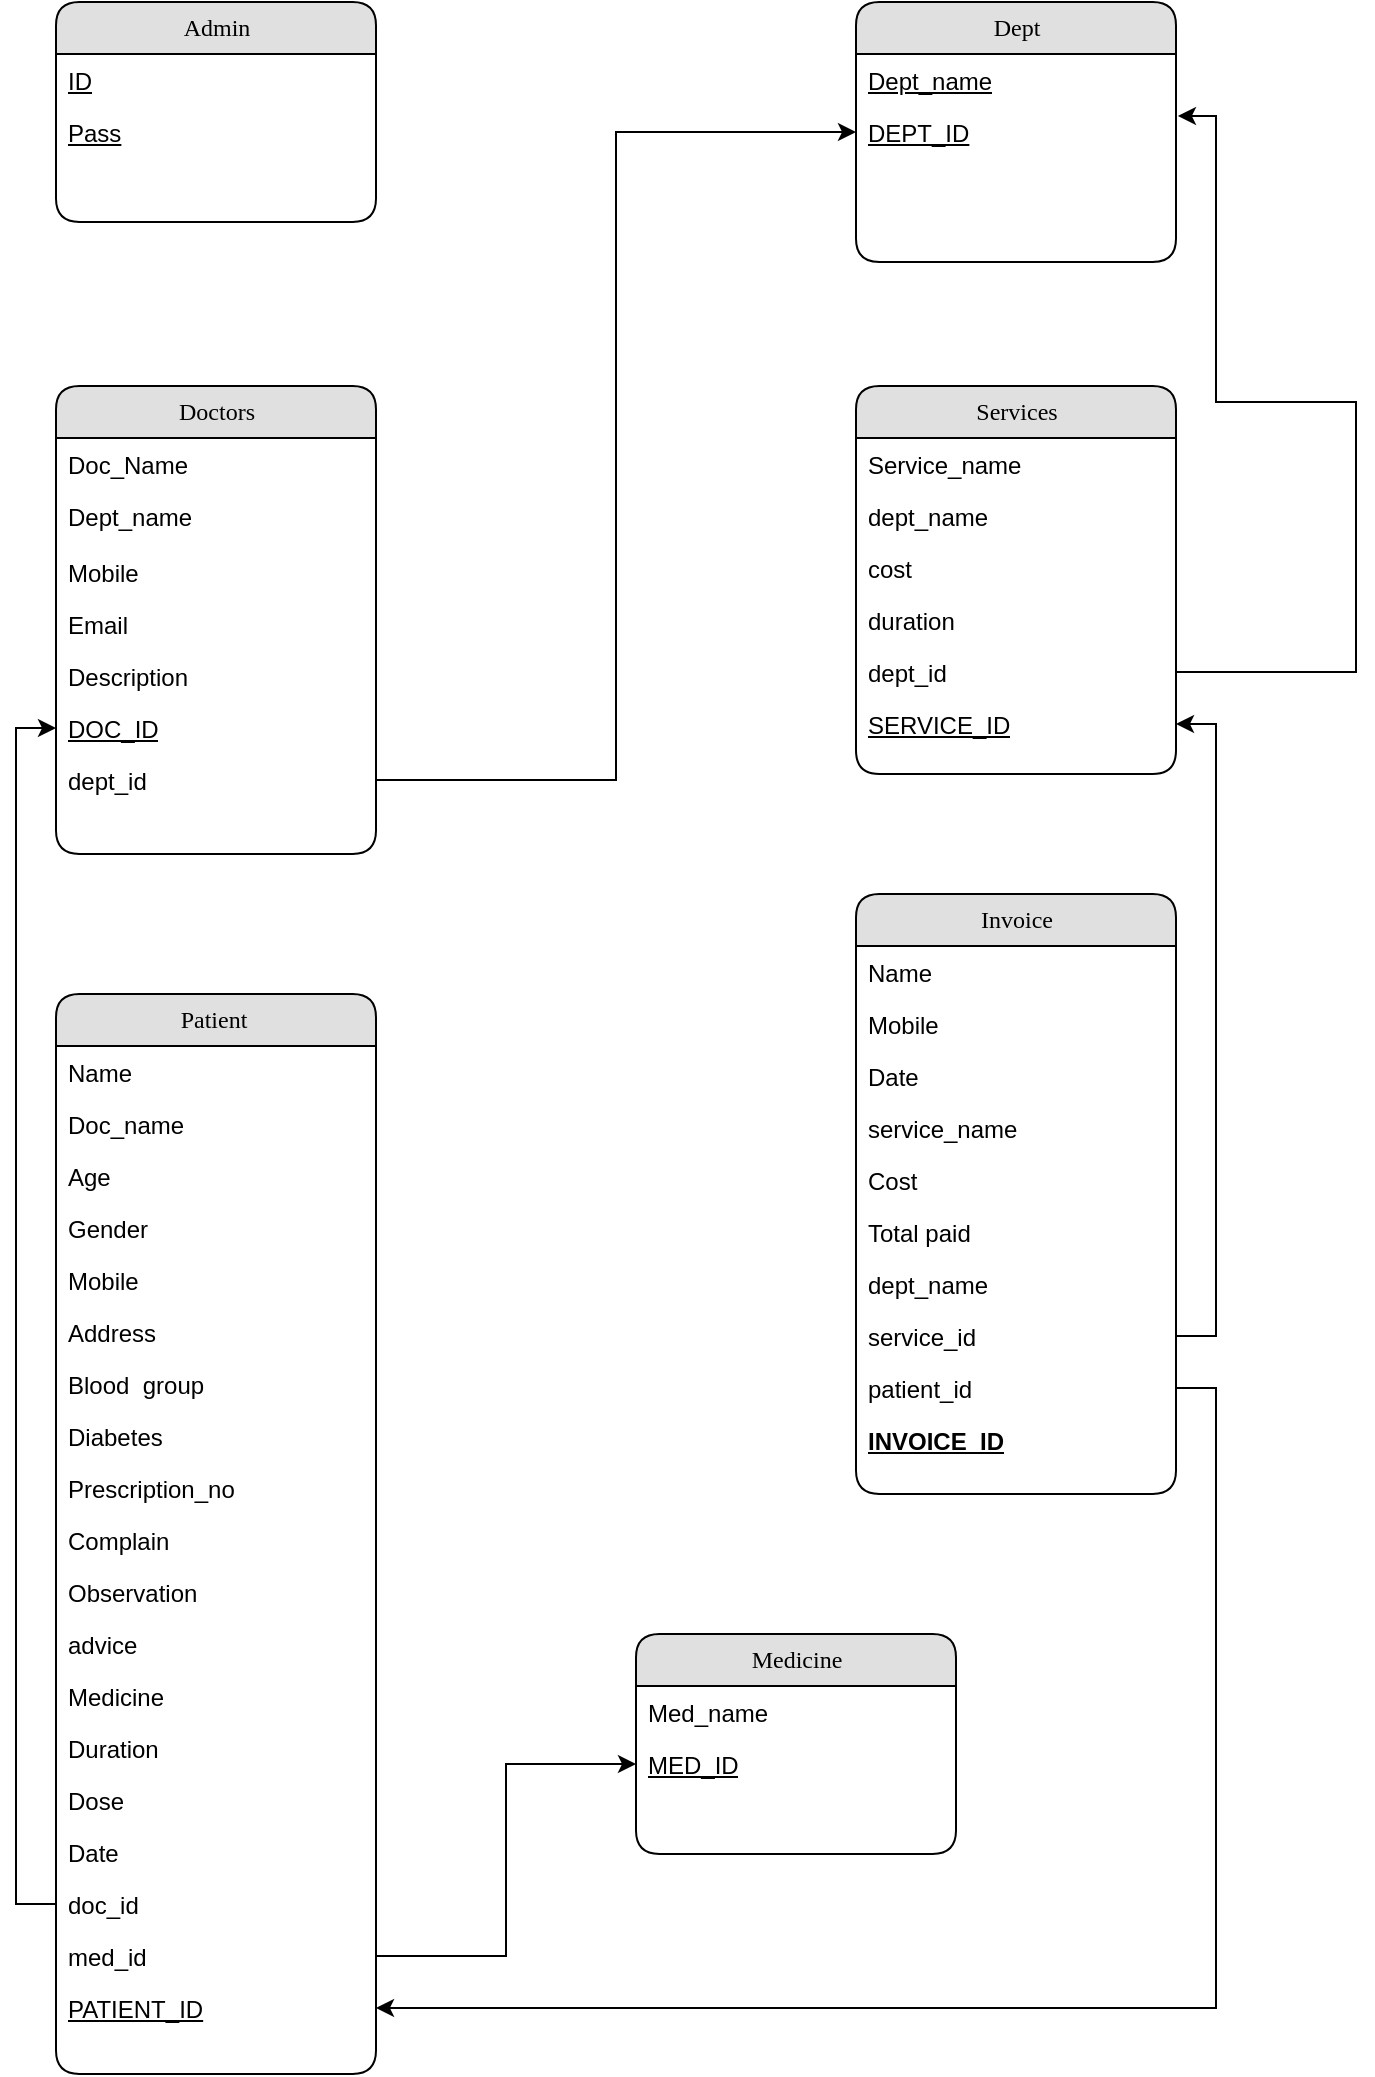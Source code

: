 <mxfile version="12.5.3" type="device"><diagram name="Page-1" id="b520641d-4fe3-3701-9064-5fc419738815"><mxGraphModel dx="1420" dy="772" grid="1" gridSize="10" guides="1" tooltips="1" connect="1" arrows="1" fold="1" page="1" pageScale="1" pageWidth="1100" pageHeight="850" background="#ffffff" math="0" shadow="0"><root><mxCell id="0"/><mxCell id="1" parent="0"/><mxCell id="21ea969265ad0168-6" value="Admin" style="swimlane;html=1;fontStyle=0;childLayout=stackLayout;horizontal=1;startSize=26;fillColor=#e0e0e0;horizontalStack=0;resizeParent=1;resizeLast=0;collapsible=1;marginBottom=0;swimlaneFillColor=#ffffff;align=center;rounded=1;shadow=0;comic=0;labelBackgroundColor=none;strokeWidth=1;fontFamily=Verdana;fontSize=12" parent="1" vertex="1"><mxGeometry x="160" y="74" width="160" height="110" as="geometry"/></mxCell><mxCell id="21ea969265ad0168-7" value="ID" style="text;html=1;strokeColor=none;fillColor=none;spacingLeft=4;spacingRight=4;whiteSpace=wrap;overflow=hidden;rotatable=0;points=[[0,0.5],[1,0.5]];portConstraint=eastwest;fontStyle=4" parent="21ea969265ad0168-6" vertex="1"><mxGeometry y="26" width="160" height="26" as="geometry"/></mxCell><mxCell id="21ea969265ad0168-8" value="Pass" style="text;html=1;strokeColor=none;fillColor=none;spacingLeft=4;spacingRight=4;whiteSpace=wrap;overflow=hidden;rotatable=0;points=[[0,0.5],[1,0.5]];portConstraint=eastwest;fontStyle=4" parent="21ea969265ad0168-6" vertex="1"><mxGeometry y="52" width="160" height="26" as="geometry"/></mxCell><mxCell id="21ea969265ad0168-10" value="Dept" style="swimlane;html=1;fontStyle=0;childLayout=stackLayout;horizontal=1;startSize=26;fillColor=#e0e0e0;horizontalStack=0;resizeParent=1;resizeLast=0;collapsible=1;marginBottom=0;swimlaneFillColor=#ffffff;align=center;rounded=1;shadow=0;comic=0;labelBackgroundColor=none;strokeWidth=1;fontFamily=Verdana;fontSize=12" parent="1" vertex="1"><mxGeometry x="560" y="74" width="160" height="130" as="geometry"/></mxCell><mxCell id="21ea969265ad0168-11" value="Dept_name" style="text;html=1;strokeColor=none;fillColor=none;spacingLeft=4;spacingRight=4;whiteSpace=wrap;overflow=hidden;rotatable=0;points=[[0,0.5],[1,0.5]];portConstraint=eastwest;fontStyle=4" parent="21ea969265ad0168-10" vertex="1"><mxGeometry y="26" width="160" height="26" as="geometry"/></mxCell><mxCell id="CUdJERFhMysfeyE-im5j-1" value="DEPT_ID" style="text;html=1;strokeColor=none;fillColor=none;spacingLeft=4;spacingRight=4;whiteSpace=wrap;overflow=hidden;rotatable=0;points=[[0,0.5],[1,0.5]];portConstraint=eastwest;fontStyle=4" vertex="1" parent="21ea969265ad0168-10"><mxGeometry y="52" width="160" height="26" as="geometry"/></mxCell><mxCell id="21ea969265ad0168-14" value="Doctors" style="swimlane;html=1;fontStyle=0;childLayout=stackLayout;horizontal=1;startSize=26;fillColor=#e0e0e0;horizontalStack=0;resizeParent=1;resizeLast=0;collapsible=1;marginBottom=0;swimlaneFillColor=#ffffff;align=center;rounded=1;shadow=0;comic=0;labelBackgroundColor=none;strokeWidth=1;fontFamily=Verdana;fontSize=12" parent="1" vertex="1"><mxGeometry x="160" y="266" width="160" height="234" as="geometry"/></mxCell><mxCell id="21ea969265ad0168-15" value="Doc_Name" style="text;html=1;strokeColor=none;fillColor=none;spacingLeft=4;spacingRight=4;whiteSpace=wrap;overflow=hidden;rotatable=0;points=[[0,0.5],[1,0.5]];portConstraint=eastwest;fontStyle=0" parent="21ea969265ad0168-14" vertex="1"><mxGeometry y="26" width="160" height="26" as="geometry"/></mxCell><mxCell id="21ea969265ad0168-16" value="Dept_name" style="text;html=1;strokeColor=none;fillColor=none;spacingLeft=4;spacingRight=4;whiteSpace=wrap;overflow=hidden;rotatable=0;points=[[0,0.5],[1,0.5]];portConstraint=eastwest;fontStyle=0" parent="21ea969265ad0168-14" vertex="1"><mxGeometry y="52" width="160" height="28" as="geometry"/></mxCell><mxCell id="21ea969265ad0168-17" value="Mobile" style="text;html=1;strokeColor=none;fillColor=none;spacingLeft=4;spacingRight=4;whiteSpace=wrap;overflow=hidden;rotatable=0;points=[[0,0.5],[1,0.5]];portConstraint=eastwest;" parent="21ea969265ad0168-14" vertex="1"><mxGeometry y="80" width="160" height="26" as="geometry"/></mxCell><mxCell id="dsAVOG1PFL4FqSGwWGif-3" value="Email" style="text;html=1;strokeColor=none;fillColor=none;spacingLeft=4;spacingRight=4;whiteSpace=wrap;overflow=hidden;rotatable=0;points=[[0,0.5],[1,0.5]];portConstraint=eastwest;" parent="21ea969265ad0168-14" vertex="1"><mxGeometry y="106" width="160" height="26" as="geometry"/></mxCell><mxCell id="dsAVOG1PFL4FqSGwWGif-4" value="Description" style="text;html=1;strokeColor=none;fillColor=none;spacingLeft=4;spacingRight=4;whiteSpace=wrap;overflow=hidden;rotatable=0;points=[[0,0.5],[1,0.5]];portConstraint=eastwest;" parent="21ea969265ad0168-14" vertex="1"><mxGeometry y="132" width="160" height="26" as="geometry"/></mxCell><mxCell id="CUdJERFhMysfeyE-im5j-2" value="DOC_ID" style="text;html=1;strokeColor=none;fillColor=none;spacingLeft=4;spacingRight=4;whiteSpace=wrap;overflow=hidden;rotatable=0;points=[[0,0.5],[1,0.5]];portConstraint=eastwest;fontStyle=4" vertex="1" parent="21ea969265ad0168-14"><mxGeometry y="158" width="160" height="26" as="geometry"/></mxCell><mxCell id="CUdJERFhMysfeyE-im5j-3" value="dept_id" style="text;html=1;strokeColor=none;fillColor=none;spacingLeft=4;spacingRight=4;whiteSpace=wrap;overflow=hidden;rotatable=0;points=[[0,0.5],[1,0.5]];portConstraint=eastwest;" vertex="1" parent="21ea969265ad0168-14"><mxGeometry y="184" width="160" height="26" as="geometry"/></mxCell><mxCell id="21ea969265ad0168-18" value="Patient&amp;nbsp;" style="swimlane;html=1;fontStyle=0;childLayout=stackLayout;horizontal=1;startSize=26;fillColor=#e0e0e0;horizontalStack=0;resizeParent=1;resizeLast=0;collapsible=1;marginBottom=0;swimlaneFillColor=#ffffff;align=center;rounded=1;shadow=0;comic=0;labelBackgroundColor=none;strokeWidth=1;fontFamily=Verdana;fontSize=12" parent="1" vertex="1"><mxGeometry x="160" y="570" width="160" height="540" as="geometry"/></mxCell><mxCell id="21ea969265ad0168-19" value="Name" style="text;html=1;strokeColor=none;fillColor=none;spacingLeft=4;spacingRight=4;whiteSpace=wrap;overflow=hidden;rotatable=0;points=[[0,0.5],[1,0.5]];portConstraint=eastwest;fontStyle=0" parent="21ea969265ad0168-18" vertex="1"><mxGeometry y="26" width="160" height="26" as="geometry"/></mxCell><mxCell id="21ea969265ad0168-20" value="Doc_name" style="text;html=1;strokeColor=none;fillColor=none;spacingLeft=4;spacingRight=4;whiteSpace=wrap;overflow=hidden;rotatable=0;points=[[0,0.5],[1,0.5]];portConstraint=eastwest;" parent="21ea969265ad0168-18" vertex="1"><mxGeometry y="52" width="160" height="26" as="geometry"/></mxCell><mxCell id="21ea969265ad0168-51" value="Age" style="text;html=1;strokeColor=none;fillColor=none;spacingLeft=4;spacingRight=4;whiteSpace=wrap;overflow=hidden;rotatable=0;points=[[0,0.5],[1,0.5]];portConstraint=eastwest;" parent="21ea969265ad0168-18" vertex="1"><mxGeometry y="78" width="160" height="26" as="geometry"/></mxCell><mxCell id="21ea969265ad0168-21" value="Gender" style="text;html=1;strokeColor=none;fillColor=none;spacingLeft=4;spacingRight=4;whiteSpace=wrap;overflow=hidden;rotatable=0;points=[[0,0.5],[1,0.5]];portConstraint=eastwest;" parent="21ea969265ad0168-18" vertex="1"><mxGeometry y="104" width="160" height="26" as="geometry"/></mxCell><mxCell id="dsAVOG1PFL4FqSGwWGif-6" value="Mobile" style="text;html=1;strokeColor=none;fillColor=none;spacingLeft=4;spacingRight=4;whiteSpace=wrap;overflow=hidden;rotatable=0;points=[[0,0.5],[1,0.5]];portConstraint=eastwest;fontStyle=0" parent="21ea969265ad0168-18" vertex="1"><mxGeometry y="130" width="160" height="26" as="geometry"/></mxCell><mxCell id="dsAVOG1PFL4FqSGwWGif-5" value="Address" style="text;html=1;strokeColor=none;fillColor=none;spacingLeft=4;spacingRight=4;whiteSpace=wrap;overflow=hidden;rotatable=0;points=[[0,0.5],[1,0.5]];portConstraint=eastwest;" parent="21ea969265ad0168-18" vertex="1"><mxGeometry y="156" width="160" height="26" as="geometry"/></mxCell><mxCell id="dsAVOG1PFL4FqSGwWGif-7" value="Blood&amp;nbsp; group&lt;span style=&quot;color: rgba(0 , 0 , 0 , 0) ; font-family: monospace ; font-size: 0px ; white-space: nowrap&quot;&gt;%3CmxGraphModel%3E%3Croot%3E%3CmxCell%20id%3D%220%22%2F%3E%3CmxCell%20id%3D%221%22%20parent%3D%220%22%2F%3E%3CmxCell%20id%3D%222%22%20value%3D%22Address%22%20style%3D%22text%3Bhtml%3D1%3BstrokeColor%3Dnone%3BfillColor%3Dnone%3BspacingLeft%3D4%3BspacingRight%3D4%3BwhiteSpace%3Dwrap%3Boverflow%3Dhidden%3Brotatable%3D0%3Bpoints%3D%5B%5B0%2C0.5%5D%2C%5B1%2C0.5%5D%5D%3BportConstraint%3Deastwest%3B%22%20vertex%3D%221%22%20parent%3D%221%22%3E%3CmxGeometry%20x%3D%22160%22%20y%3D%22726%22%20width%3D%22160%22%20height%3D%2226%22%20as%3D%22geometry%22%2F%3E%3C%2FmxCell%3E%3C%2Froot%3E%3C%2FmxGraphModel%3E&lt;/span&gt;" style="text;html=1;strokeColor=none;fillColor=none;spacingLeft=4;spacingRight=4;whiteSpace=wrap;overflow=hidden;rotatable=0;points=[[0,0.5],[1,0.5]];portConstraint=eastwest;" parent="21ea969265ad0168-18" vertex="1"><mxGeometry y="182" width="160" height="26" as="geometry"/></mxCell><mxCell id="dsAVOG1PFL4FqSGwWGif-8" value="Diabetes" style="text;html=1;strokeColor=none;fillColor=none;spacingLeft=4;spacingRight=4;whiteSpace=wrap;overflow=hidden;rotatable=0;points=[[0,0.5],[1,0.5]];portConstraint=eastwest;" parent="21ea969265ad0168-18" vertex="1"><mxGeometry y="208" width="160" height="26" as="geometry"/></mxCell><mxCell id="dsAVOG1PFL4FqSGwWGif-9" value="Prescription_no" style="text;html=1;strokeColor=none;fillColor=none;spacingLeft=4;spacingRight=4;whiteSpace=wrap;overflow=hidden;rotatable=0;points=[[0,0.5],[1,0.5]];portConstraint=eastwest;" parent="21ea969265ad0168-18" vertex="1"><mxGeometry y="234" width="160" height="26" as="geometry"/></mxCell><mxCell id="dsAVOG1PFL4FqSGwWGif-12" value="Complain" style="text;html=1;strokeColor=none;fillColor=none;spacingLeft=4;spacingRight=4;whiteSpace=wrap;overflow=hidden;rotatable=0;points=[[0,0.5],[1,0.5]];portConstraint=eastwest;" parent="21ea969265ad0168-18" vertex="1"><mxGeometry y="260" width="160" height="26" as="geometry"/></mxCell><mxCell id="dsAVOG1PFL4FqSGwWGif-11" value="Observation" style="text;html=1;strokeColor=none;fillColor=none;spacingLeft=4;spacingRight=4;whiteSpace=wrap;overflow=hidden;rotatable=0;points=[[0,0.5],[1,0.5]];portConstraint=eastwest;" parent="21ea969265ad0168-18" vertex="1"><mxGeometry y="286" width="160" height="26" as="geometry"/></mxCell><mxCell id="dsAVOG1PFL4FqSGwWGif-13" value="advice" style="text;html=1;strokeColor=none;fillColor=none;spacingLeft=4;spacingRight=4;whiteSpace=wrap;overflow=hidden;rotatable=0;points=[[0,0.5],[1,0.5]];portConstraint=eastwest;" parent="21ea969265ad0168-18" vertex="1"><mxGeometry y="312" width="160" height="26" as="geometry"/></mxCell><mxCell id="dsAVOG1PFL4FqSGwWGif-41" value="Medicine" style="text;html=1;strokeColor=none;fillColor=none;spacingLeft=4;spacingRight=4;whiteSpace=wrap;overflow=hidden;rotatable=0;points=[[0,0.5],[1,0.5]];portConstraint=eastwest;" parent="21ea969265ad0168-18" vertex="1"><mxGeometry y="338" width="160" height="26" as="geometry"/></mxCell><mxCell id="dsAVOG1PFL4FqSGwWGif-45" value="Duration" style="text;html=1;strokeColor=none;fillColor=none;spacingLeft=4;spacingRight=4;whiteSpace=wrap;overflow=hidden;rotatable=0;points=[[0,0.5],[1,0.5]];portConstraint=eastwest;" parent="21ea969265ad0168-18" vertex="1"><mxGeometry y="364" width="160" height="26" as="geometry"/></mxCell><mxCell id="dsAVOG1PFL4FqSGwWGif-44" value="Dose" style="text;html=1;strokeColor=none;fillColor=none;spacingLeft=4;spacingRight=4;whiteSpace=wrap;overflow=hidden;rotatable=0;points=[[0,0.5],[1,0.5]];portConstraint=eastwest;" parent="21ea969265ad0168-18" vertex="1"><mxGeometry y="390" width="160" height="26" as="geometry"/></mxCell><mxCell id="dsAVOG1PFL4FqSGwWGif-46" value="Date" style="text;html=1;strokeColor=none;fillColor=none;spacingLeft=4;spacingRight=4;whiteSpace=wrap;overflow=hidden;rotatable=0;points=[[0,0.5],[1,0.5]];portConstraint=eastwest;" parent="21ea969265ad0168-18" vertex="1"><mxGeometry y="416" width="160" height="26" as="geometry"/></mxCell><mxCell id="CUdJERFhMysfeyE-im5j-10" value="doc_id" style="text;html=1;strokeColor=none;fillColor=none;spacingLeft=4;spacingRight=4;whiteSpace=wrap;overflow=hidden;rotatable=0;points=[[0,0.5],[1,0.5]];portConstraint=eastwest;" vertex="1" parent="21ea969265ad0168-18"><mxGeometry y="442" width="160" height="26" as="geometry"/></mxCell><mxCell id="CUdJERFhMysfeyE-im5j-13" value="med_id" style="text;html=1;strokeColor=none;fillColor=none;spacingLeft=4;spacingRight=4;whiteSpace=wrap;overflow=hidden;rotatable=0;points=[[0,0.5],[1,0.5]];portConstraint=eastwest;" vertex="1" parent="21ea969265ad0168-18"><mxGeometry y="468" width="160" height="26" as="geometry"/></mxCell><mxCell id="CUdJERFhMysfeyE-im5j-15" value="&lt;u&gt;PATIENT_ID&lt;/u&gt;" style="text;html=1;strokeColor=none;fillColor=none;spacingLeft=4;spacingRight=4;whiteSpace=wrap;overflow=hidden;rotatable=0;points=[[0,0.5],[1,0.5]];portConstraint=eastwest;" vertex="1" parent="21ea969265ad0168-18"><mxGeometry y="494" width="160" height="26" as="geometry"/></mxCell><mxCell id="21ea969265ad0168-22" value="Services" style="swimlane;html=1;fontStyle=0;childLayout=stackLayout;horizontal=1;startSize=26;fillColor=#e0e0e0;horizontalStack=0;resizeParent=1;resizeLast=0;collapsible=1;marginBottom=0;swimlaneFillColor=#ffffff;align=center;rounded=1;shadow=0;comic=0;labelBackgroundColor=none;strokeWidth=1;fontFamily=Verdana;fontSize=12" parent="1" vertex="1"><mxGeometry x="560" y="266" width="160" height="194" as="geometry"/></mxCell><mxCell id="21ea969265ad0168-23" value="Service_name" style="text;html=1;strokeColor=none;fillColor=none;spacingLeft=4;spacingRight=4;whiteSpace=wrap;overflow=hidden;rotatable=0;points=[[0,0.5],[1,0.5]];portConstraint=eastwest;fontStyle=0" parent="21ea969265ad0168-22" vertex="1"><mxGeometry y="26" width="160" height="26" as="geometry"/></mxCell><mxCell id="21ea969265ad0168-24" value="dept_name" style="text;html=1;strokeColor=none;fillColor=none;spacingLeft=4;spacingRight=4;whiteSpace=wrap;overflow=hidden;rotatable=0;points=[[0,0.5],[1,0.5]];portConstraint=eastwest;fontStyle=0" parent="21ea969265ad0168-22" vertex="1"><mxGeometry y="52" width="160" height="26" as="geometry"/></mxCell><mxCell id="dsAVOG1PFL4FqSGwWGif-1" value="&lt;span&gt;cost&lt;/span&gt;" style="text;html=1;strokeColor=none;fillColor=none;spacingLeft=4;spacingRight=4;whiteSpace=wrap;overflow=hidden;rotatable=0;points=[[0,0.5],[1,0.5]];portConstraint=eastwest;fontStyle=0" parent="21ea969265ad0168-22" vertex="1"><mxGeometry y="78" width="160" height="26" as="geometry"/></mxCell><mxCell id="dsAVOG1PFL4FqSGwWGif-2" value="duration" style="text;html=1;strokeColor=none;fillColor=none;spacingLeft=4;spacingRight=4;whiteSpace=wrap;overflow=hidden;rotatable=0;points=[[0,0.5],[1,0.5]];portConstraint=eastwest;" parent="21ea969265ad0168-22" vertex="1"><mxGeometry y="104" width="160" height="26" as="geometry"/></mxCell><mxCell id="CUdJERFhMysfeyE-im5j-5" value="dept_id" style="text;html=1;strokeColor=none;fillColor=none;spacingLeft=4;spacingRight=4;whiteSpace=wrap;overflow=hidden;rotatable=0;points=[[0,0.5],[1,0.5]];portConstraint=eastwest;" vertex="1" parent="21ea969265ad0168-22"><mxGeometry y="130" width="160" height="26" as="geometry"/></mxCell><mxCell id="CUdJERFhMysfeyE-im5j-7" value="SERVICE_ID" style="text;html=1;strokeColor=none;fillColor=none;spacingLeft=4;spacingRight=4;whiteSpace=wrap;overflow=hidden;rotatable=0;points=[[0,0.5],[1,0.5]];portConstraint=eastwest;fontStyle=4" vertex="1" parent="21ea969265ad0168-22"><mxGeometry y="156" width="160" height="26" as="geometry"/></mxCell><mxCell id="21ea969265ad0168-26" value="Medicine" style="swimlane;html=1;fontStyle=0;childLayout=stackLayout;horizontal=1;startSize=26;fillColor=#e0e0e0;horizontalStack=0;resizeParent=1;resizeLast=0;collapsible=1;marginBottom=0;swimlaneFillColor=#ffffff;align=center;rounded=1;shadow=0;comic=0;labelBackgroundColor=none;strokeWidth=1;fontFamily=Verdana;fontSize=12" parent="1" vertex="1"><mxGeometry x="450" y="890" width="160" height="110" as="geometry"/></mxCell><mxCell id="21ea969265ad0168-27" value="Med_name" style="text;html=1;strokeColor=none;fillColor=none;spacingLeft=4;spacingRight=4;whiteSpace=wrap;overflow=hidden;rotatable=0;points=[[0,0.5],[1,0.5]];portConstraint=eastwest;fontStyle=0" parent="21ea969265ad0168-26" vertex="1"><mxGeometry y="26" width="160" height="26" as="geometry"/></mxCell><mxCell id="CUdJERFhMysfeyE-im5j-12" value="MED_ID" style="text;html=1;strokeColor=none;fillColor=none;spacingLeft=4;spacingRight=4;whiteSpace=wrap;overflow=hidden;rotatable=0;points=[[0,0.5],[1,0.5]];portConstraint=eastwest;fontStyle=4" vertex="1" parent="21ea969265ad0168-26"><mxGeometry y="52" width="160" height="26" as="geometry"/></mxCell><mxCell id="gHooCxRHt0d_wxz6jK_7-1" value="Invoice" style="swimlane;html=1;fontStyle=0;childLayout=stackLayout;horizontal=1;startSize=26;fillColor=#e0e0e0;horizontalStack=0;resizeParent=1;resizeLast=0;collapsible=1;marginBottom=0;swimlaneFillColor=#ffffff;align=center;rounded=1;shadow=0;comic=0;labelBackgroundColor=none;strokeWidth=1;fontFamily=Verdana;fontSize=12" parent="1" vertex="1"><mxGeometry x="560" y="520" width="160" height="300" as="geometry"/></mxCell><mxCell id="gHooCxRHt0d_wxz6jK_7-2" value="Name" style="text;html=1;strokeColor=none;fillColor=none;spacingLeft=4;spacingRight=4;whiteSpace=wrap;overflow=hidden;rotatable=0;points=[[0,0.5],[1,0.5]];portConstraint=eastwest;fontStyle=0" parent="gHooCxRHt0d_wxz6jK_7-1" vertex="1"><mxGeometry y="26" width="160" height="26" as="geometry"/></mxCell><mxCell id="gHooCxRHt0d_wxz6jK_7-3" value="Mobile" style="text;html=1;strokeColor=none;fillColor=none;spacingLeft=4;spacingRight=4;whiteSpace=wrap;overflow=hidden;rotatable=0;points=[[0,0.5],[1,0.5]];portConstraint=eastwest;fontStyle=0" parent="gHooCxRHt0d_wxz6jK_7-1" vertex="1"><mxGeometry y="52" width="160" height="26" as="geometry"/></mxCell><mxCell id="gHooCxRHt0d_wxz6jK_7-4" value="Date" style="text;html=1;strokeColor=none;fillColor=none;spacingLeft=4;spacingRight=4;whiteSpace=wrap;overflow=hidden;rotatable=0;points=[[0,0.5],[1,0.5]];portConstraint=eastwest;" parent="gHooCxRHt0d_wxz6jK_7-1" vertex="1"><mxGeometry y="78" width="160" height="26" as="geometry"/></mxCell><mxCell id="gHooCxRHt0d_wxz6jK_7-5" value="service_name" style="text;html=1;strokeColor=none;fillColor=none;spacingLeft=4;spacingRight=4;whiteSpace=wrap;overflow=hidden;rotatable=0;points=[[0,0.5],[1,0.5]];portConstraint=eastwest;" parent="gHooCxRHt0d_wxz6jK_7-1" vertex="1"><mxGeometry y="104" width="160" height="26" as="geometry"/></mxCell><mxCell id="gHooCxRHt0d_wxz6jK_7-6" value="Cost" style="text;html=1;strokeColor=none;fillColor=none;spacingLeft=4;spacingRight=4;whiteSpace=wrap;overflow=hidden;rotatable=0;points=[[0,0.5],[1,0.5]];portConstraint=eastwest;" parent="gHooCxRHt0d_wxz6jK_7-1" vertex="1"><mxGeometry y="130" width="160" height="26" as="geometry"/></mxCell><mxCell id="gHooCxRHt0d_wxz6jK_7-7" value="Total paid" style="text;html=1;strokeColor=none;fillColor=none;spacingLeft=4;spacingRight=4;whiteSpace=wrap;overflow=hidden;rotatable=0;points=[[0,0.5],[1,0.5]];portConstraint=eastwest;" parent="gHooCxRHt0d_wxz6jK_7-1" vertex="1"><mxGeometry y="156" width="160" height="26" as="geometry"/></mxCell><mxCell id="gHooCxRHt0d_wxz6jK_7-13" value="dept_name" style="text;html=1;strokeColor=none;fillColor=none;spacingLeft=4;spacingRight=4;whiteSpace=wrap;overflow=hidden;rotatable=0;points=[[0,0.5],[1,0.5]];portConstraint=eastwest;" parent="gHooCxRHt0d_wxz6jK_7-1" vertex="1"><mxGeometry y="182" width="160" height="26" as="geometry"/></mxCell><mxCell id="CUdJERFhMysfeyE-im5j-8" value="service_id" style="text;html=1;strokeColor=none;fillColor=none;spacingLeft=4;spacingRight=4;whiteSpace=wrap;overflow=hidden;rotatable=0;points=[[0,0.5],[1,0.5]];portConstraint=eastwest;" vertex="1" parent="gHooCxRHt0d_wxz6jK_7-1"><mxGeometry y="208" width="160" height="26" as="geometry"/></mxCell><mxCell id="CUdJERFhMysfeyE-im5j-16" value="patient_id" style="text;html=1;strokeColor=none;fillColor=none;spacingLeft=4;spacingRight=4;whiteSpace=wrap;overflow=hidden;rotatable=0;points=[[0,0.5],[1,0.5]];portConstraint=eastwest;" vertex="1" parent="gHooCxRHt0d_wxz6jK_7-1"><mxGeometry y="234" width="160" height="26" as="geometry"/></mxCell><mxCell id="CUdJERFhMysfeyE-im5j-18" value="INVOICE_ID" style="text;html=1;strokeColor=none;fillColor=none;spacingLeft=4;spacingRight=4;whiteSpace=wrap;overflow=hidden;rotatable=0;points=[[0,0.5],[1,0.5]];portConstraint=eastwest;fontStyle=5" vertex="1" parent="gHooCxRHt0d_wxz6jK_7-1"><mxGeometry y="260" width="160" height="26" as="geometry"/></mxCell><mxCell id="CUdJERFhMysfeyE-im5j-4" style="edgeStyle=orthogonalEdgeStyle;rounded=0;orthogonalLoop=1;jettySize=auto;html=1;exitX=1;exitY=0.5;exitDx=0;exitDy=0;entryX=0;entryY=0.5;entryDx=0;entryDy=0;" edge="1" parent="1" source="CUdJERFhMysfeyE-im5j-3" target="CUdJERFhMysfeyE-im5j-1"><mxGeometry relative="1" as="geometry"/></mxCell><mxCell id="CUdJERFhMysfeyE-im5j-6" style="edgeStyle=orthogonalEdgeStyle;rounded=0;orthogonalLoop=1;jettySize=auto;html=1;entryX=1.006;entryY=0.192;entryDx=0;entryDy=0;entryPerimeter=0;" edge="1" parent="1" source="CUdJERFhMysfeyE-im5j-5" target="CUdJERFhMysfeyE-im5j-1"><mxGeometry relative="1" as="geometry"><Array as="points"><mxPoint x="810" y="409"/><mxPoint x="810" y="274"/><mxPoint x="740" y="274"/><mxPoint x="740" y="131"/></Array></mxGeometry></mxCell><mxCell id="CUdJERFhMysfeyE-im5j-9" style="edgeStyle=orthogonalEdgeStyle;rounded=0;orthogonalLoop=1;jettySize=auto;html=1;exitX=1;exitY=0.5;exitDx=0;exitDy=0;entryX=1;entryY=0.5;entryDx=0;entryDy=0;" edge="1" parent="1" source="CUdJERFhMysfeyE-im5j-8" target="CUdJERFhMysfeyE-im5j-7"><mxGeometry relative="1" as="geometry"/></mxCell><mxCell id="CUdJERFhMysfeyE-im5j-11" style="edgeStyle=orthogonalEdgeStyle;rounded=0;orthogonalLoop=1;jettySize=auto;html=1;entryX=0;entryY=0.5;entryDx=0;entryDy=0;" edge="1" parent="1" source="CUdJERFhMysfeyE-im5j-10" target="CUdJERFhMysfeyE-im5j-2"><mxGeometry relative="1" as="geometry"/></mxCell><mxCell id="CUdJERFhMysfeyE-im5j-14" style="edgeStyle=orthogonalEdgeStyle;rounded=0;orthogonalLoop=1;jettySize=auto;html=1;entryX=0;entryY=0.5;entryDx=0;entryDy=0;" edge="1" parent="1" source="CUdJERFhMysfeyE-im5j-13" target="CUdJERFhMysfeyE-im5j-12"><mxGeometry relative="1" as="geometry"/></mxCell><mxCell id="CUdJERFhMysfeyE-im5j-17" style="edgeStyle=orthogonalEdgeStyle;rounded=0;orthogonalLoop=1;jettySize=auto;html=1;exitX=1;exitY=0.5;exitDx=0;exitDy=0;entryX=1;entryY=0.5;entryDx=0;entryDy=0;" edge="1" parent="1" source="CUdJERFhMysfeyE-im5j-16" target="CUdJERFhMysfeyE-im5j-15"><mxGeometry relative="1" as="geometry"/></mxCell></root></mxGraphModel></diagram></mxfile>